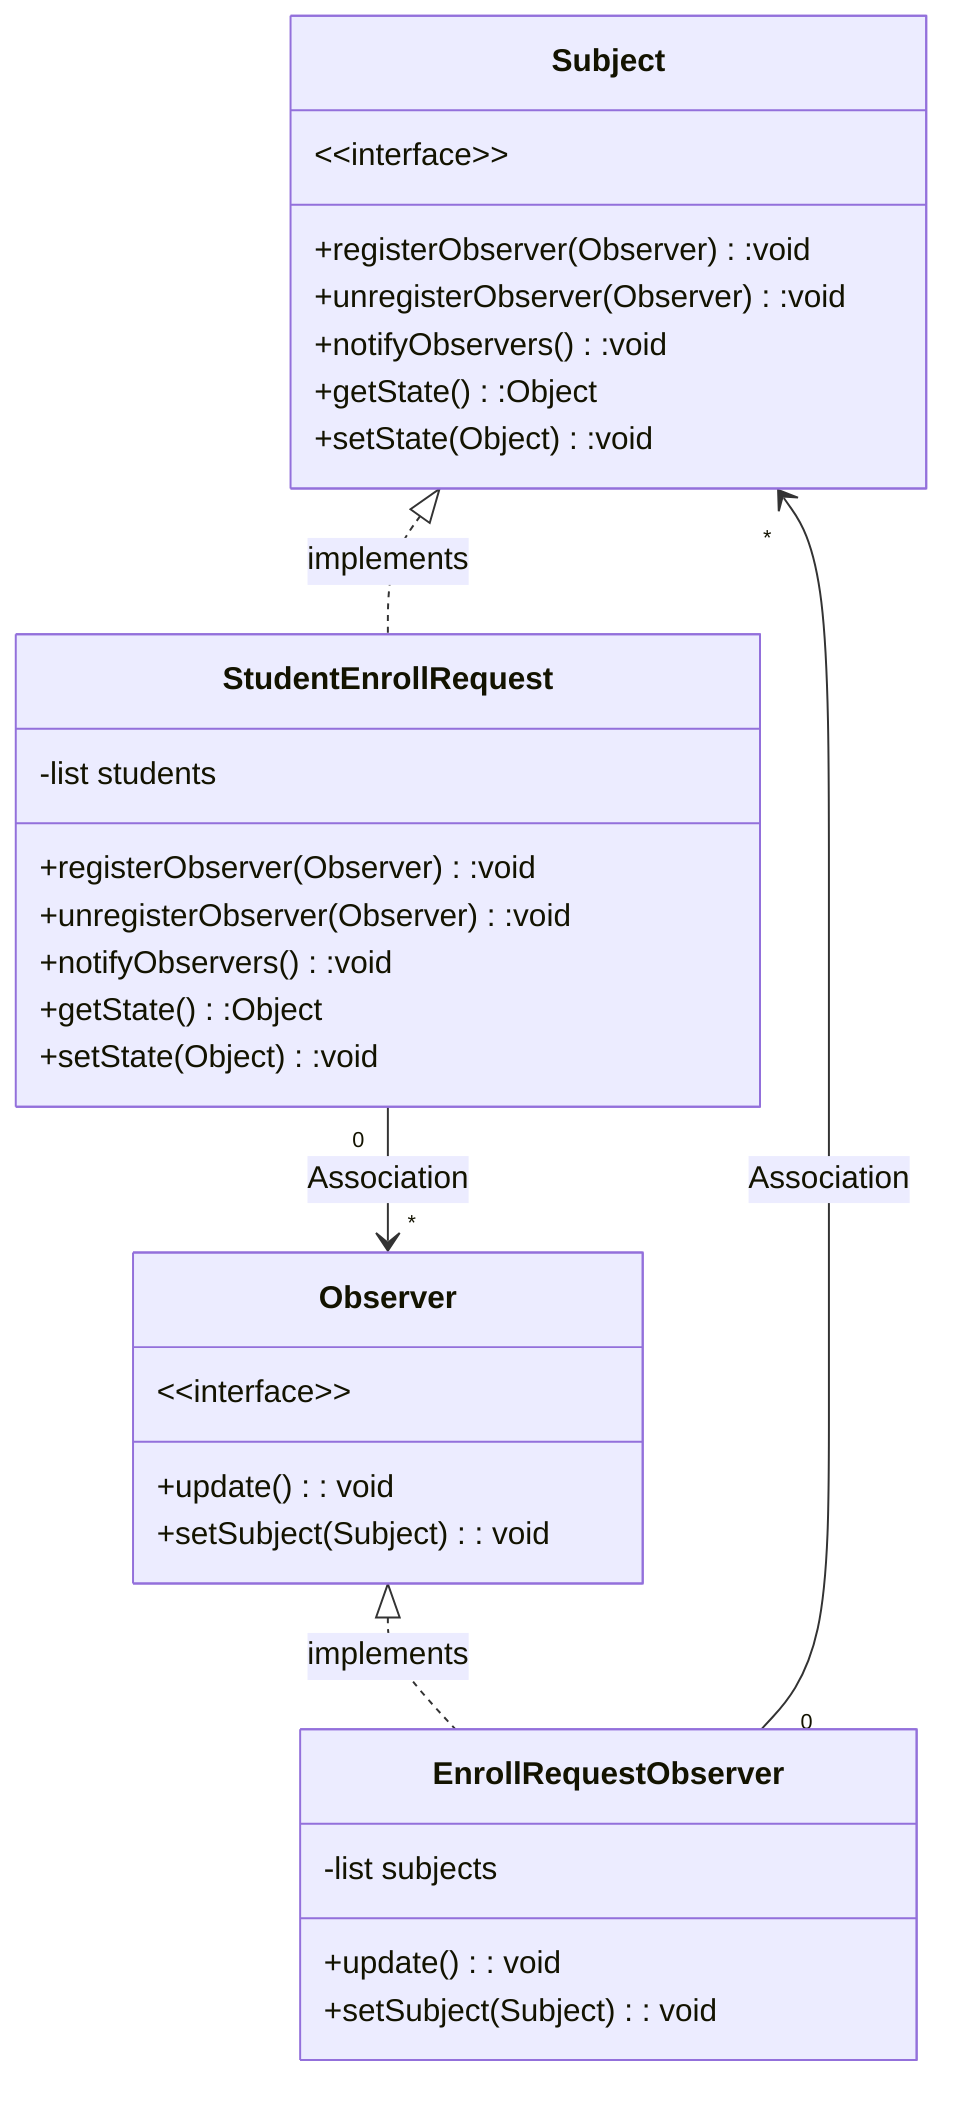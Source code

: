 classDiagram
    Subject <|.. StudentEnrollRequest: implements
    Observer <|.. EnrollRequestObserver: implements
    StudentEnrollRequest "0" --> "*" Observer : Association
    EnrollRequestObserver "0" --> "*" Subject : Association
    class Observer{
        &lt;&lt;interface&gt;&gt;
        +update(): void
        +setSubject(Subject): void
    }
    class EnrollRequestObserver{
        -list subjects
        +update(): void
        +setSubject(Subject): void
    }
    class Subject{
        &lt;&lt;interface&gt;&gt;
        +registerObserver(Observer):void
        +unregisterObserver(Observer):void
        +notifyObservers():void
        +getState():Object
        +setState(Object):void
    }
    class StudentEnrollRequest{
        -list students
        +registerObserver(Observer):void
        +unregisterObserver(Observer):void
        +notifyObservers():void
        +getState():Object
        +setState(Object):void
    }